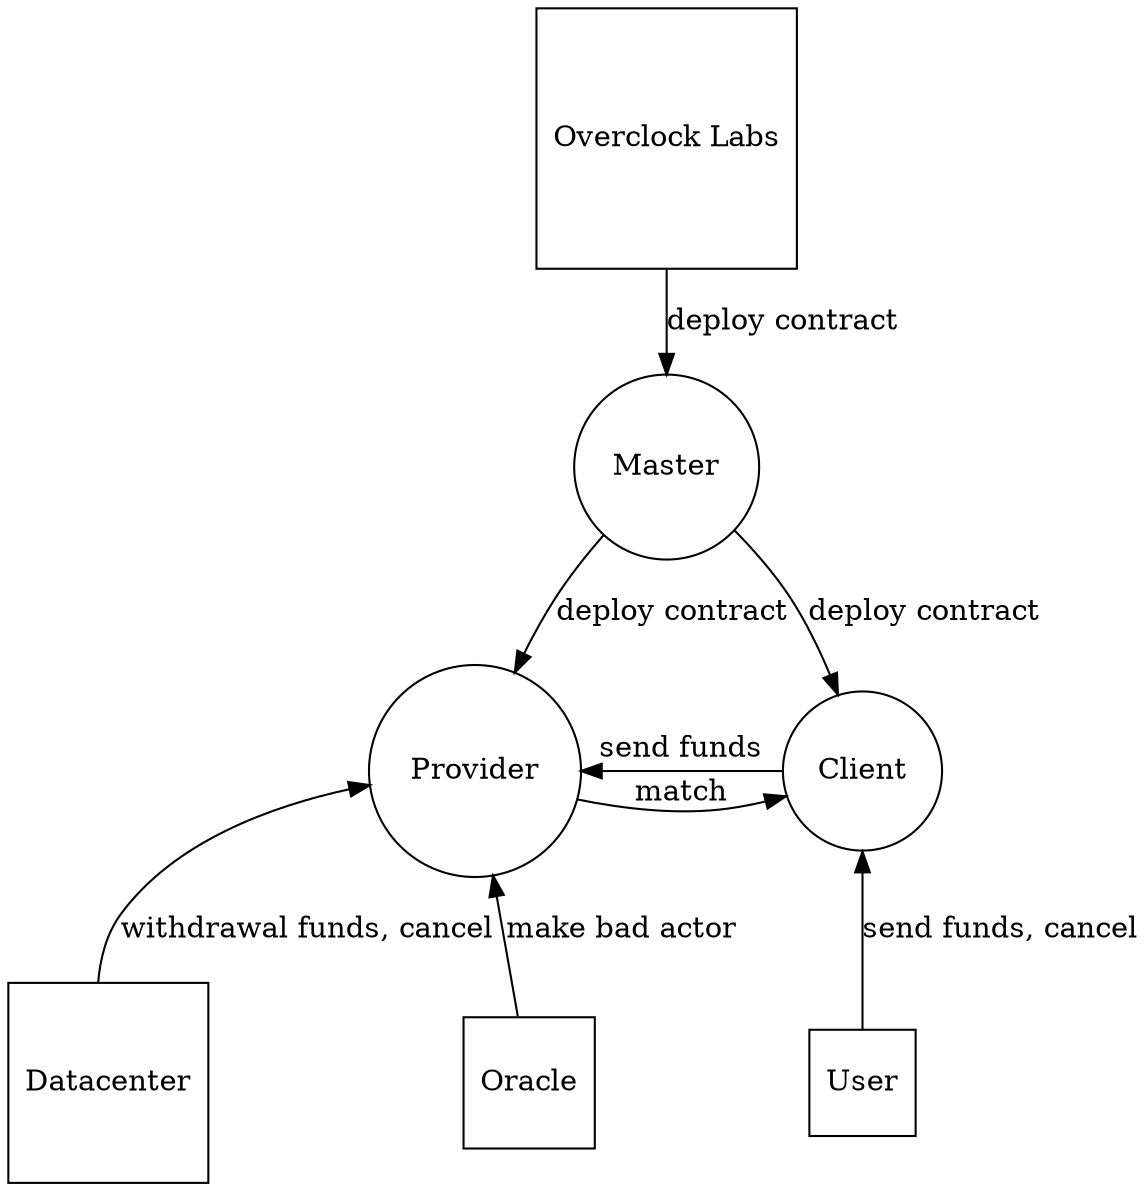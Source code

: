 digraph marketplace {

  rankdir=TD;

  "master"                      [shape=circle label="Master"];
  "provider"                    [shape=circle label="Provider"];
  "client"                      [shape=circle label="Client"];
  "user"                        [shape=square label="User"];
  "datacenter"                  [shape=square label="Datacenter"];
  "overclock-labs"              [shape=square label="Overclock Labs"];
  "oracle"                      [shape=square label="Oracle"];

  "overclock-labs" -> "master"  [label="deploy contract"];
  "master" -> "provider"        [label="deploy contract"];
  "master" -> "client"          [label="deploy contract"];
  "provider" -> "client"        [label="match"];
  "client" -> "provider"        [label="send funds", labelangle="-50.0"];
  "user" -> "client"            [label="send funds, cancel"];
  "datacenter" -> "provider"    [label="withdrawal funds, cancel"];
  "oracle" -> "provider"        [label="make bad actor"];

  { rank=source "overclock-labs" }
  { rank=sink "user", "datacenter", "oracle" }
  { rank=same "client", "provider" }
}
